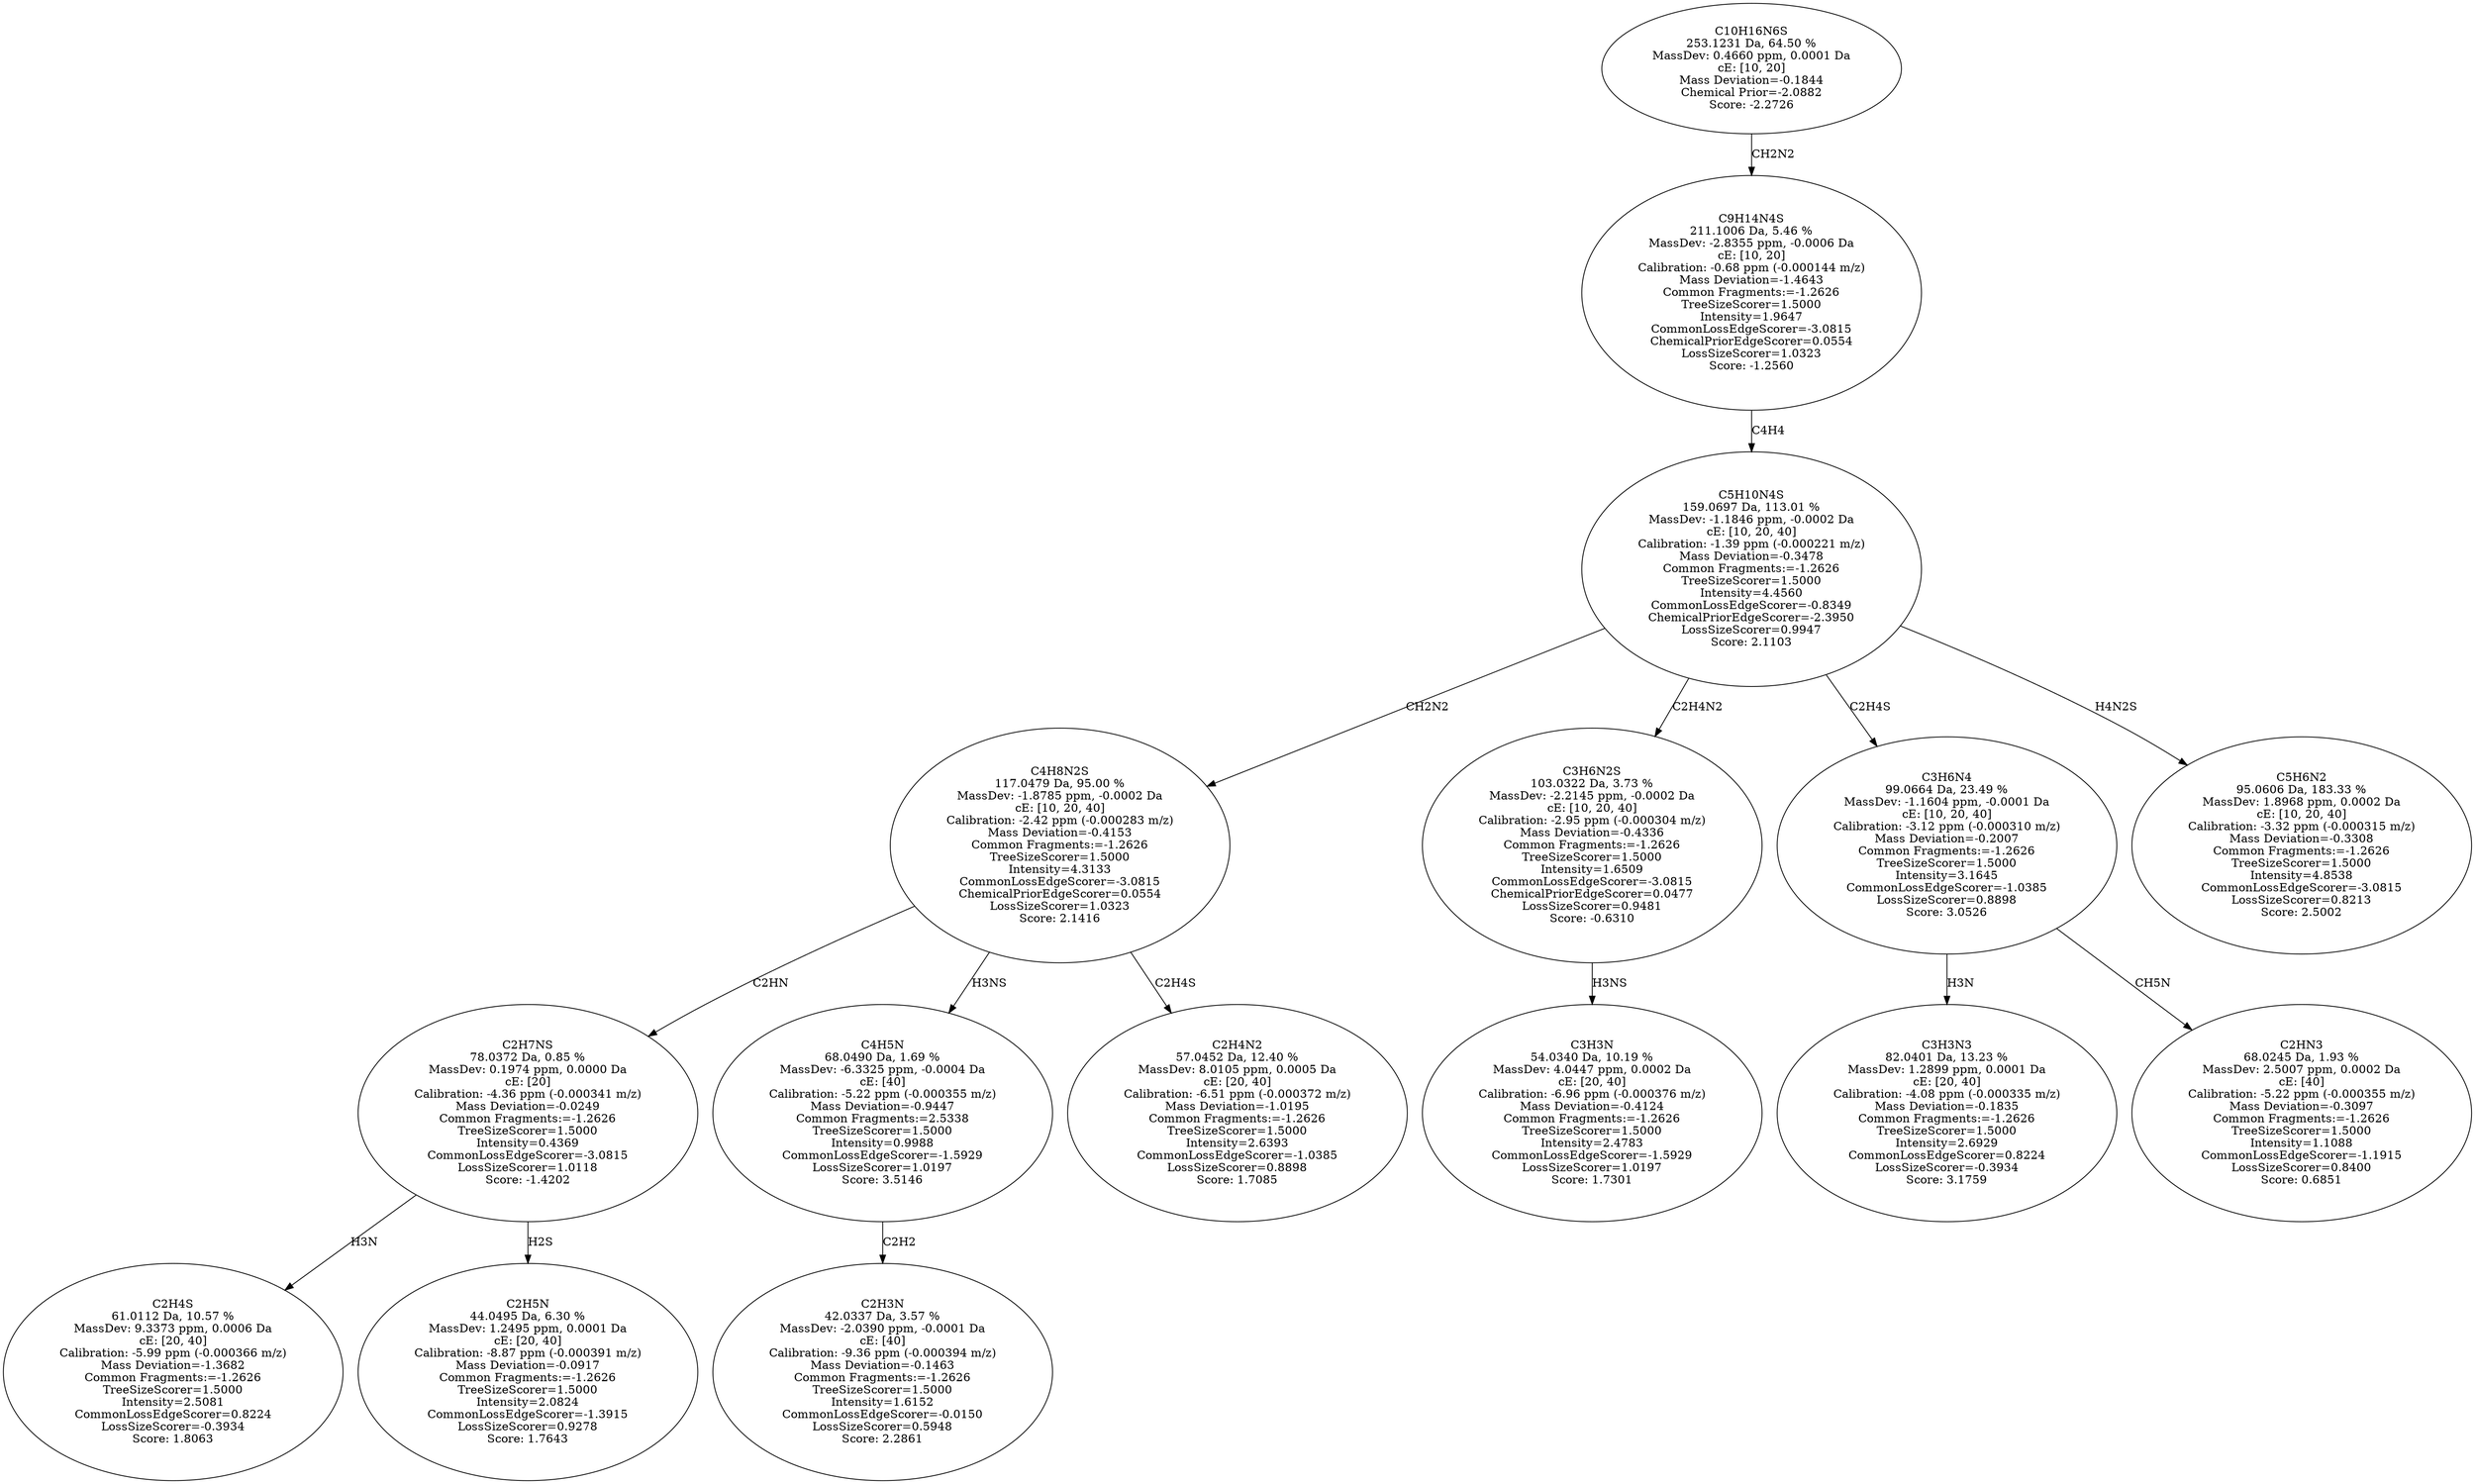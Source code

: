 strict digraph {
v1 [label="C2H4S\n61.0112 Da, 10.57 %\nMassDev: 9.3373 ppm, 0.0006 Da\ncE: [20, 40]\nCalibration: -5.99 ppm (-0.000366 m/z)\nMass Deviation=-1.3682\nCommon Fragments:=-1.2626\nTreeSizeScorer=1.5000\nIntensity=2.5081\nCommonLossEdgeScorer=0.8224\nLossSizeScorer=-0.3934\nScore: 1.8063"];
v2 [label="C2H5N\n44.0495 Da, 6.30 %\nMassDev: 1.2495 ppm, 0.0001 Da\ncE: [20, 40]\nCalibration: -8.87 ppm (-0.000391 m/z)\nMass Deviation=-0.0917\nCommon Fragments:=-1.2626\nTreeSizeScorer=1.5000\nIntensity=2.0824\nCommonLossEdgeScorer=-1.3915\nLossSizeScorer=0.9278\nScore: 1.7643"];
v3 [label="C2H7NS\n78.0372 Da, 0.85 %\nMassDev: 0.1974 ppm, 0.0000 Da\ncE: [20]\nCalibration: -4.36 ppm (-0.000341 m/z)\nMass Deviation=-0.0249\nCommon Fragments:=-1.2626\nTreeSizeScorer=1.5000\nIntensity=0.4369\nCommonLossEdgeScorer=-3.0815\nLossSizeScorer=1.0118\nScore: -1.4202"];
v4 [label="C2H3N\n42.0337 Da, 3.57 %\nMassDev: -2.0390 ppm, -0.0001 Da\ncE: [40]\nCalibration: -9.36 ppm (-0.000394 m/z)\nMass Deviation=-0.1463\nCommon Fragments:=-1.2626\nTreeSizeScorer=1.5000\nIntensity=1.6152\nCommonLossEdgeScorer=-0.0150\nLossSizeScorer=0.5948\nScore: 2.2861"];
v5 [label="C4H5N\n68.0490 Da, 1.69 %\nMassDev: -6.3325 ppm, -0.0004 Da\ncE: [40]\nCalibration: -5.22 ppm (-0.000355 m/z)\nMass Deviation=-0.9447\nCommon Fragments:=2.5338\nTreeSizeScorer=1.5000\nIntensity=0.9988\nCommonLossEdgeScorer=-1.5929\nLossSizeScorer=1.0197\nScore: 3.5146"];
v6 [label="C2H4N2\n57.0452 Da, 12.40 %\nMassDev: 8.0105 ppm, 0.0005 Da\ncE: [20, 40]\nCalibration: -6.51 ppm (-0.000372 m/z)\nMass Deviation=-1.0195\nCommon Fragments:=-1.2626\nTreeSizeScorer=1.5000\nIntensity=2.6393\nCommonLossEdgeScorer=-1.0385\nLossSizeScorer=0.8898\nScore: 1.7085"];
v7 [label="C4H8N2S\n117.0479 Da, 95.00 %\nMassDev: -1.8785 ppm, -0.0002 Da\ncE: [10, 20, 40]\nCalibration: -2.42 ppm (-0.000283 m/z)\nMass Deviation=-0.4153\nCommon Fragments:=-1.2626\nTreeSizeScorer=1.5000\nIntensity=4.3133\nCommonLossEdgeScorer=-3.0815\nChemicalPriorEdgeScorer=0.0554\nLossSizeScorer=1.0323\nScore: 2.1416"];
v8 [label="C3H3N\n54.0340 Da, 10.19 %\nMassDev: 4.0447 ppm, 0.0002 Da\ncE: [20, 40]\nCalibration: -6.96 ppm (-0.000376 m/z)\nMass Deviation=-0.4124\nCommon Fragments:=-1.2626\nTreeSizeScorer=1.5000\nIntensity=2.4783\nCommonLossEdgeScorer=-1.5929\nLossSizeScorer=1.0197\nScore: 1.7301"];
v9 [label="C3H6N2S\n103.0322 Da, 3.73 %\nMassDev: -2.2145 ppm, -0.0002 Da\ncE: [10, 20, 40]\nCalibration: -2.95 ppm (-0.000304 m/z)\nMass Deviation=-0.4336\nCommon Fragments:=-1.2626\nTreeSizeScorer=1.5000\nIntensity=1.6509\nCommonLossEdgeScorer=-3.0815\nChemicalPriorEdgeScorer=0.0477\nLossSizeScorer=0.9481\nScore: -0.6310"];
v10 [label="C3H3N3\n82.0401 Da, 13.23 %\nMassDev: 1.2899 ppm, 0.0001 Da\ncE: [20, 40]\nCalibration: -4.08 ppm (-0.000335 m/z)\nMass Deviation=-0.1835\nCommon Fragments:=-1.2626\nTreeSizeScorer=1.5000\nIntensity=2.6929\nCommonLossEdgeScorer=0.8224\nLossSizeScorer=-0.3934\nScore: 3.1759"];
v11 [label="C2HN3\n68.0245 Da, 1.93 %\nMassDev: 2.5007 ppm, 0.0002 Da\ncE: [40]\nCalibration: -5.22 ppm (-0.000355 m/z)\nMass Deviation=-0.3097\nCommon Fragments:=-1.2626\nTreeSizeScorer=1.5000\nIntensity=1.1088\nCommonLossEdgeScorer=-1.1915\nLossSizeScorer=0.8400\nScore: 0.6851"];
v12 [label="C3H6N4\n99.0664 Da, 23.49 %\nMassDev: -1.1604 ppm, -0.0001 Da\ncE: [10, 20, 40]\nCalibration: -3.12 ppm (-0.000310 m/z)\nMass Deviation=-0.2007\nCommon Fragments:=-1.2626\nTreeSizeScorer=1.5000\nIntensity=3.1645\nCommonLossEdgeScorer=-1.0385\nLossSizeScorer=0.8898\nScore: 3.0526"];
v13 [label="C5H6N2\n95.0606 Da, 183.33 %\nMassDev: 1.8968 ppm, 0.0002 Da\ncE: [10, 20, 40]\nCalibration: -3.32 ppm (-0.000315 m/z)\nMass Deviation=-0.3308\nCommon Fragments:=-1.2626\nTreeSizeScorer=1.5000\nIntensity=4.8538\nCommonLossEdgeScorer=-3.0815\nLossSizeScorer=0.8213\nScore: 2.5002"];
v14 [label="C5H10N4S\n159.0697 Da, 113.01 %\nMassDev: -1.1846 ppm, -0.0002 Da\ncE: [10, 20, 40]\nCalibration: -1.39 ppm (-0.000221 m/z)\nMass Deviation=-0.3478\nCommon Fragments:=-1.2626\nTreeSizeScorer=1.5000\nIntensity=4.4560\nCommonLossEdgeScorer=-0.8349\nChemicalPriorEdgeScorer=-2.3950\nLossSizeScorer=0.9947\nScore: 2.1103"];
v15 [label="C9H14N4S\n211.1006 Da, 5.46 %\nMassDev: -2.8355 ppm, -0.0006 Da\ncE: [10, 20]\nCalibration: -0.68 ppm (-0.000144 m/z)\nMass Deviation=-1.4643\nCommon Fragments:=-1.2626\nTreeSizeScorer=1.5000\nIntensity=1.9647\nCommonLossEdgeScorer=-3.0815\nChemicalPriorEdgeScorer=0.0554\nLossSizeScorer=1.0323\nScore: -1.2560"];
v16 [label="C10H16N6S\n253.1231 Da, 64.50 %\nMassDev: 0.4660 ppm, 0.0001 Da\ncE: [10, 20]\nMass Deviation=-0.1844\nChemical Prior=-2.0882\nScore: -2.2726"];
v3 -> v1 [label="H3N"];
v3 -> v2 [label="H2S"];
v7 -> v3 [label="C2HN"];
v5 -> v4 [label="C2H2"];
v7 -> v5 [label="H3NS"];
v7 -> v6 [label="C2H4S"];
v14 -> v7 [label="CH2N2"];
v9 -> v8 [label="H3NS"];
v14 -> v9 [label="C2H4N2"];
v12 -> v10 [label="H3N"];
v12 -> v11 [label="CH5N"];
v14 -> v12 [label="C2H4S"];
v14 -> v13 [label="H4N2S"];
v15 -> v14 [label="C4H4"];
v16 -> v15 [label="CH2N2"];
}